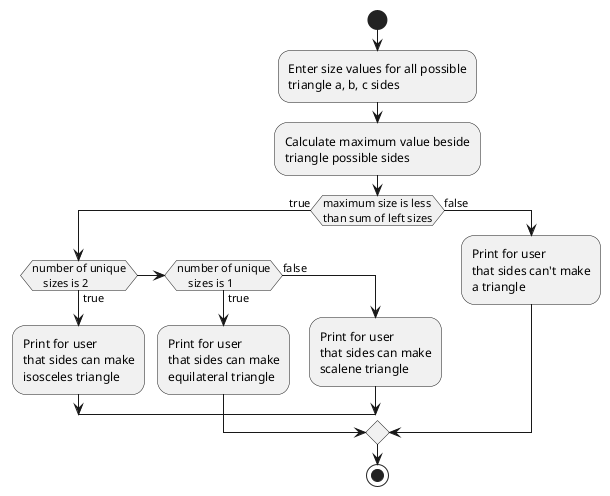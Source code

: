 @startuml
'https://plantuml.com/activity-diagram-beta

start
:Enter size values for all possible
triangle a, b, c sides;
:Calculate maximum value beside
triangle possible sides;
if (maximum size is less
than sum of left sizes) then (true)
    if (number of unique
    sizes is 2) then (true)
    :Print for user
    that sides can make
    isosceles triangle;
    else if (number of unique
    sizes is 1) then (true)
    :Print for user
    that sides can make
    equilateral triangle;
    else (false)
    :Print for user
    that sides can make
    scalene triangle;
    endif
else (false)
    :Print for user
    that sides can't make
    a triangle;
endif
stop

@enduml
